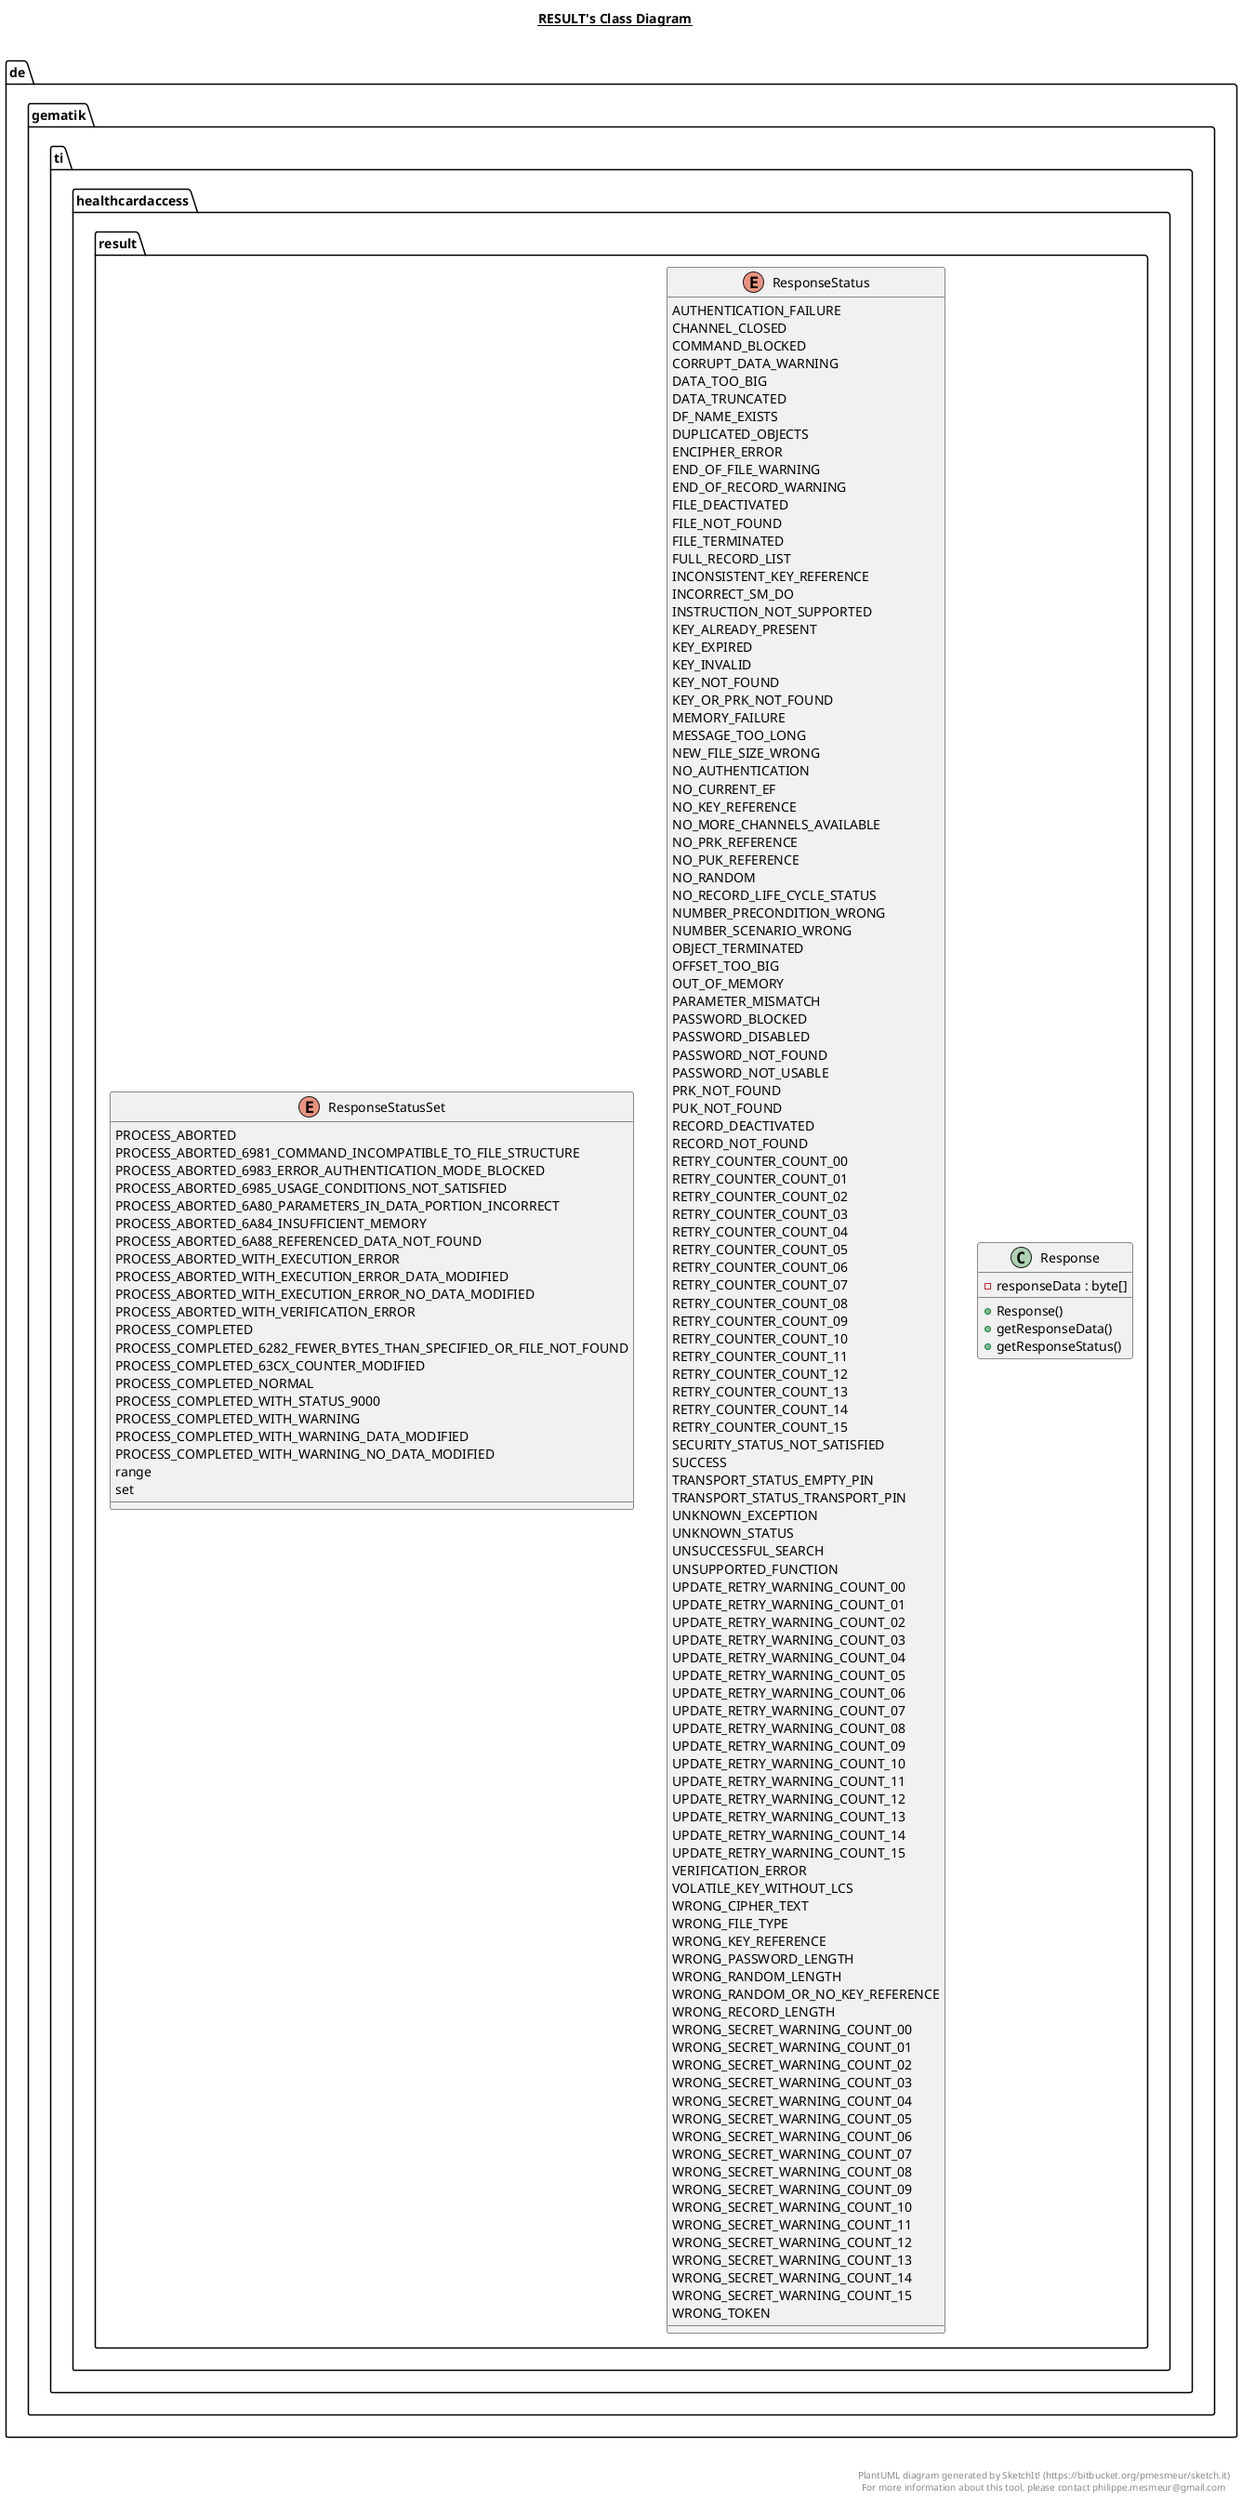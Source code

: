 @startuml

title __RESULT's Class Diagram__\n

  namespace de.gematik.ti.healthcardaccess {
    namespace result {
      class de.gematik.ti.healthcardaccess.result.Response {
          - responseData : byte[]
          + Response()
          + getResponseData()
          + getResponseStatus()
      }
    }
  }
  

  namespace de.gematik.ti.healthcardaccess {
    namespace result {
      enum ResponseStatus {
        AUTHENTICATION_FAILURE
        CHANNEL_CLOSED
        COMMAND_BLOCKED
        CORRUPT_DATA_WARNING
        DATA_TOO_BIG
        DATA_TRUNCATED
        DF_NAME_EXISTS
        DUPLICATED_OBJECTS
        ENCIPHER_ERROR
        END_OF_FILE_WARNING
        END_OF_RECORD_WARNING
        FILE_DEACTIVATED
        FILE_NOT_FOUND
        FILE_TERMINATED
        FULL_RECORD_LIST
        INCONSISTENT_KEY_REFERENCE
        INCORRECT_SM_DO
        INSTRUCTION_NOT_SUPPORTED
        KEY_ALREADY_PRESENT
        KEY_EXPIRED
        KEY_INVALID
        KEY_NOT_FOUND
        KEY_OR_PRK_NOT_FOUND
        MEMORY_FAILURE
        MESSAGE_TOO_LONG
        NEW_FILE_SIZE_WRONG
        NO_AUTHENTICATION
        NO_CURRENT_EF
        NO_KEY_REFERENCE
        NO_MORE_CHANNELS_AVAILABLE
        NO_PRK_REFERENCE
        NO_PUK_REFERENCE
        NO_RANDOM
        NO_RECORD_LIFE_CYCLE_STATUS
        NUMBER_PRECONDITION_WRONG
        NUMBER_SCENARIO_WRONG
        OBJECT_TERMINATED
        OFFSET_TOO_BIG
        OUT_OF_MEMORY
        PARAMETER_MISMATCH
        PASSWORD_BLOCKED
        PASSWORD_DISABLED
        PASSWORD_NOT_FOUND
        PASSWORD_NOT_USABLE
        PRK_NOT_FOUND
        PUK_NOT_FOUND
        RECORD_DEACTIVATED
        RECORD_NOT_FOUND
        RETRY_COUNTER_COUNT_00
        RETRY_COUNTER_COUNT_01
        RETRY_COUNTER_COUNT_02
        RETRY_COUNTER_COUNT_03
        RETRY_COUNTER_COUNT_04
        RETRY_COUNTER_COUNT_05
        RETRY_COUNTER_COUNT_06
        RETRY_COUNTER_COUNT_07
        RETRY_COUNTER_COUNT_08
        RETRY_COUNTER_COUNT_09
        RETRY_COUNTER_COUNT_10
        RETRY_COUNTER_COUNT_11
        RETRY_COUNTER_COUNT_12
        RETRY_COUNTER_COUNT_13
        RETRY_COUNTER_COUNT_14
        RETRY_COUNTER_COUNT_15
        SECURITY_STATUS_NOT_SATISFIED
        SUCCESS
        TRANSPORT_STATUS_EMPTY_PIN
        TRANSPORT_STATUS_TRANSPORT_PIN
        UNKNOWN_EXCEPTION
        UNKNOWN_STATUS
        UNSUCCESSFUL_SEARCH
        UNSUPPORTED_FUNCTION
        UPDATE_RETRY_WARNING_COUNT_00
        UPDATE_RETRY_WARNING_COUNT_01
        UPDATE_RETRY_WARNING_COUNT_02
        UPDATE_RETRY_WARNING_COUNT_03
        UPDATE_RETRY_WARNING_COUNT_04
        UPDATE_RETRY_WARNING_COUNT_05
        UPDATE_RETRY_WARNING_COUNT_06
        UPDATE_RETRY_WARNING_COUNT_07
        UPDATE_RETRY_WARNING_COUNT_08
        UPDATE_RETRY_WARNING_COUNT_09
        UPDATE_RETRY_WARNING_COUNT_10
        UPDATE_RETRY_WARNING_COUNT_11
        UPDATE_RETRY_WARNING_COUNT_12
        UPDATE_RETRY_WARNING_COUNT_13
        UPDATE_RETRY_WARNING_COUNT_14
        UPDATE_RETRY_WARNING_COUNT_15
        VERIFICATION_ERROR
        VOLATILE_KEY_WITHOUT_LCS
        WRONG_CIPHER_TEXT
        WRONG_FILE_TYPE
        WRONG_KEY_REFERENCE
        WRONG_PASSWORD_LENGTH
        WRONG_RANDOM_LENGTH
        WRONG_RANDOM_OR_NO_KEY_REFERENCE
        WRONG_RECORD_LENGTH
        WRONG_SECRET_WARNING_COUNT_00
        WRONG_SECRET_WARNING_COUNT_01
        WRONG_SECRET_WARNING_COUNT_02
        WRONG_SECRET_WARNING_COUNT_03
        WRONG_SECRET_WARNING_COUNT_04
        WRONG_SECRET_WARNING_COUNT_05
        WRONG_SECRET_WARNING_COUNT_06
        WRONG_SECRET_WARNING_COUNT_07
        WRONG_SECRET_WARNING_COUNT_08
        WRONG_SECRET_WARNING_COUNT_09
        WRONG_SECRET_WARNING_COUNT_10
        WRONG_SECRET_WARNING_COUNT_11
        WRONG_SECRET_WARNING_COUNT_12
        WRONG_SECRET_WARNING_COUNT_13
        WRONG_SECRET_WARNING_COUNT_14
        WRONG_SECRET_WARNING_COUNT_15
        WRONG_TOKEN
      }
    }
  }
  

  namespace de.gematik.ti.healthcardaccess {
    namespace result {
      enum ResponseStatusSet {
        PROCESS_ABORTED
        PROCESS_ABORTED_6981_COMMAND_INCOMPATIBLE_TO_FILE_STRUCTURE
        PROCESS_ABORTED_6983_ERROR_AUTHENTICATION_MODE_BLOCKED
        PROCESS_ABORTED_6985_USAGE_CONDITIONS_NOT_SATISFIED
        PROCESS_ABORTED_6A80_PARAMETERS_IN_DATA_PORTION_INCORRECT
        PROCESS_ABORTED_6A84_INSUFFICIENT_MEMORY
        PROCESS_ABORTED_6A88_REFERENCED_DATA_NOT_FOUND
        PROCESS_ABORTED_WITH_EXECUTION_ERROR
        PROCESS_ABORTED_WITH_EXECUTION_ERROR_DATA_MODIFIED
        PROCESS_ABORTED_WITH_EXECUTION_ERROR_NO_DATA_MODIFIED
        PROCESS_ABORTED_WITH_VERIFICATION_ERROR
        PROCESS_COMPLETED
        PROCESS_COMPLETED_6282_FEWER_BYTES_THAN_SPECIFIED_OR_FILE_NOT_FOUND
        PROCESS_COMPLETED_63CX_COUNTER_MODIFIED
        PROCESS_COMPLETED_NORMAL
        PROCESS_COMPLETED_WITH_STATUS_9000
        PROCESS_COMPLETED_WITH_WARNING
        PROCESS_COMPLETED_WITH_WARNING_DATA_MODIFIED
        PROCESS_COMPLETED_WITH_WARNING_NO_DATA_MODIFIED
        range
        set
      }
    }
  }
  

  de.gematik.ti.healthcardaccess.result.Response o-- de.gematik.ti.healthcardaccess.result.Response.ResponseStatus : responseStatus
  de.gematik.ti.healthcardaccess.result.Response +-down- de.gematik.ti.healthcardaccess.result.Response.ResponseStatus
  de.gematik.ti.healthcardaccess.result.Response +-down- de.gematik.ti.healthcardaccess.result.Response.ResponseStatusSet


right footer


PlantUML diagram generated by SketchIt! (https://bitbucket.org/pmesmeur/sketch.it)
For more information about this tool, please contact philippe.mesmeur@gmail.com
endfooter

@enduml
